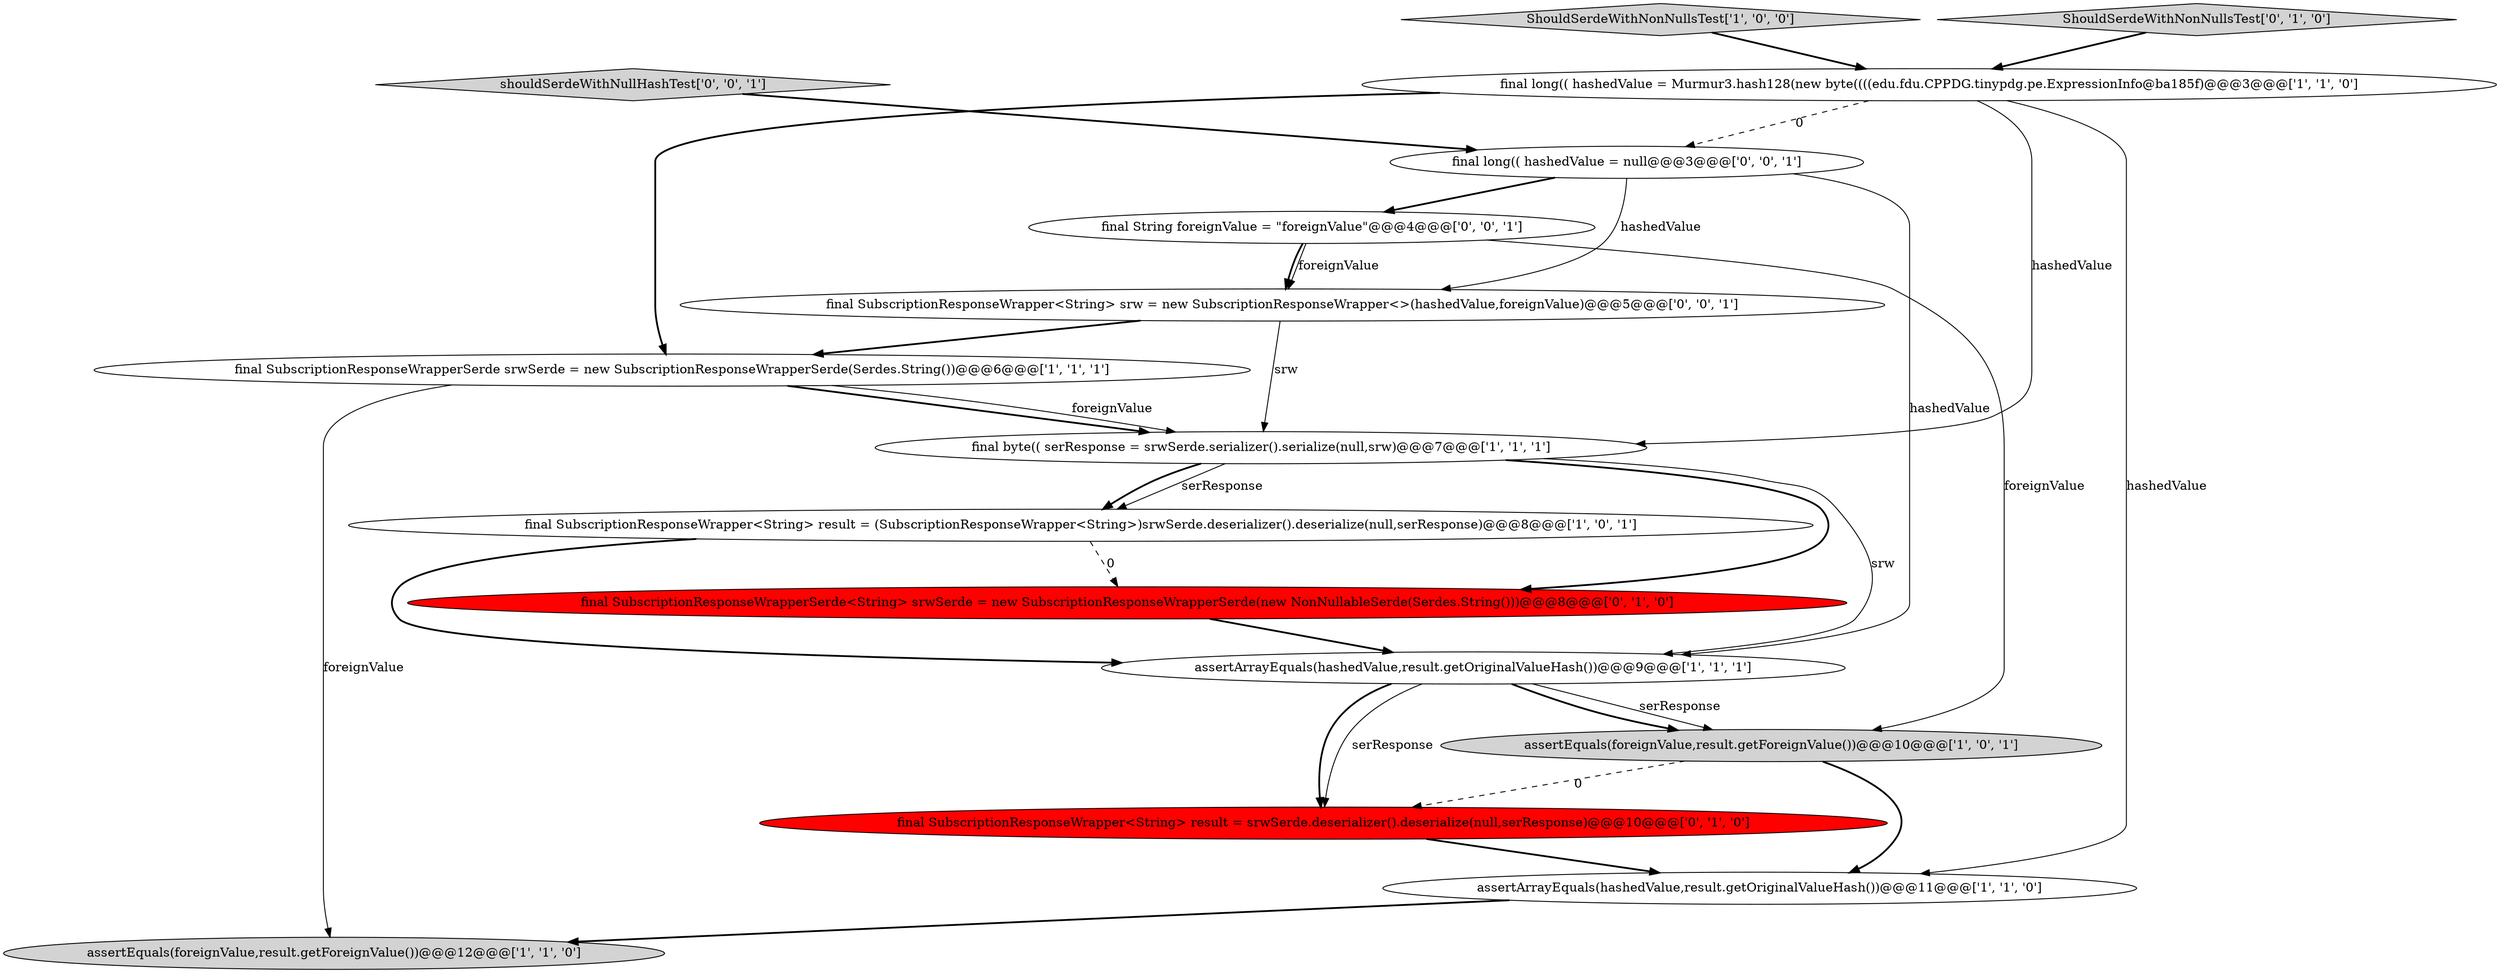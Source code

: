 digraph {
15 [style = filled, label = "final long(( hashedValue = null@@@3@@@['0', '0', '1']", fillcolor = white, shape = ellipse image = "AAA0AAABBB3BBB"];
13 [style = filled, label = "final String foreignValue = \"foreignValue\"@@@4@@@['0', '0', '1']", fillcolor = white, shape = ellipse image = "AAA0AAABBB3BBB"];
11 [style = filled, label = "final SubscriptionResponseWrapperSerde<String> srwSerde = new SubscriptionResponseWrapperSerde(new NonNullableSerde(Serdes.String()))@@@8@@@['0', '1', '0']", fillcolor = red, shape = ellipse image = "AAA1AAABBB2BBB"];
10 [style = filled, label = "final SubscriptionResponseWrapper<String> result = srwSerde.deserializer().deserialize(null,serResponse)@@@10@@@['0', '1', '0']", fillcolor = red, shape = ellipse image = "AAA1AAABBB2BBB"];
7 [style = filled, label = "final long(( hashedValue = Murmur3.hash128(new byte((((edu.fdu.CPPDG.tinypdg.pe.ExpressionInfo@ba185f)@@@3@@@['1', '1', '0']", fillcolor = white, shape = ellipse image = "AAA0AAABBB1BBB"];
14 [style = filled, label = "shouldSerdeWithNullHashTest['0', '0', '1']", fillcolor = lightgray, shape = diamond image = "AAA0AAABBB3BBB"];
2 [style = filled, label = "ShouldSerdeWithNonNullsTest['1', '0', '0']", fillcolor = lightgray, shape = diamond image = "AAA0AAABBB1BBB"];
8 [style = filled, label = "final SubscriptionResponseWrapperSerde srwSerde = new SubscriptionResponseWrapperSerde(Serdes.String())@@@6@@@['1', '1', '1']", fillcolor = white, shape = ellipse image = "AAA0AAABBB1BBB"];
6 [style = filled, label = "assertArrayEquals(hashedValue,result.getOriginalValueHash())@@@9@@@['1', '1', '1']", fillcolor = white, shape = ellipse image = "AAA0AAABBB1BBB"];
9 [style = filled, label = "ShouldSerdeWithNonNullsTest['0', '1', '0']", fillcolor = lightgray, shape = diamond image = "AAA0AAABBB2BBB"];
12 [style = filled, label = "final SubscriptionResponseWrapper<String> srw = new SubscriptionResponseWrapper<>(hashedValue,foreignValue)@@@5@@@['0', '0', '1']", fillcolor = white, shape = ellipse image = "AAA0AAABBB3BBB"];
5 [style = filled, label = "assertEquals(foreignValue,result.getForeignValue())@@@12@@@['1', '1', '0']", fillcolor = lightgray, shape = ellipse image = "AAA0AAABBB1BBB"];
4 [style = filled, label = "final SubscriptionResponseWrapper<String> result = (SubscriptionResponseWrapper<String>)srwSerde.deserializer().deserialize(null,serResponse)@@@8@@@['1', '0', '1']", fillcolor = white, shape = ellipse image = "AAA0AAABBB1BBB"];
0 [style = filled, label = "final byte(( serResponse = srwSerde.serializer().serialize(null,srw)@@@7@@@['1', '1', '1']", fillcolor = white, shape = ellipse image = "AAA0AAABBB1BBB"];
1 [style = filled, label = "assertEquals(foreignValue,result.getForeignValue())@@@10@@@['1', '0', '1']", fillcolor = lightgray, shape = ellipse image = "AAA0AAABBB1BBB"];
3 [style = filled, label = "assertArrayEquals(hashedValue,result.getOriginalValueHash())@@@11@@@['1', '1', '0']", fillcolor = white, shape = ellipse image = "AAA0AAABBB1BBB"];
15->13 [style = bold, label=""];
4->6 [style = bold, label=""];
11->6 [style = bold, label=""];
6->10 [style = solid, label="serResponse"];
15->12 [style = solid, label="hashedValue"];
0->4 [style = solid, label="serResponse"];
1->3 [style = bold, label=""];
6->1 [style = solid, label="serResponse"];
0->11 [style = bold, label=""];
10->3 [style = bold, label=""];
1->10 [style = dashed, label="0"];
13->1 [style = solid, label="foreignValue"];
9->7 [style = bold, label=""];
7->8 [style = bold, label=""];
8->0 [style = bold, label=""];
7->3 [style = solid, label="hashedValue"];
6->1 [style = bold, label=""];
8->5 [style = solid, label="foreignValue"];
0->6 [style = solid, label="srw"];
3->5 [style = bold, label=""];
13->12 [style = bold, label=""];
0->4 [style = bold, label=""];
12->0 [style = solid, label="srw"];
12->8 [style = bold, label=""];
7->0 [style = solid, label="hashedValue"];
6->10 [style = bold, label=""];
7->15 [style = dashed, label="0"];
14->15 [style = bold, label=""];
8->0 [style = solid, label="foreignValue"];
2->7 [style = bold, label=""];
4->11 [style = dashed, label="0"];
15->6 [style = solid, label="hashedValue"];
13->12 [style = solid, label="foreignValue"];
}
